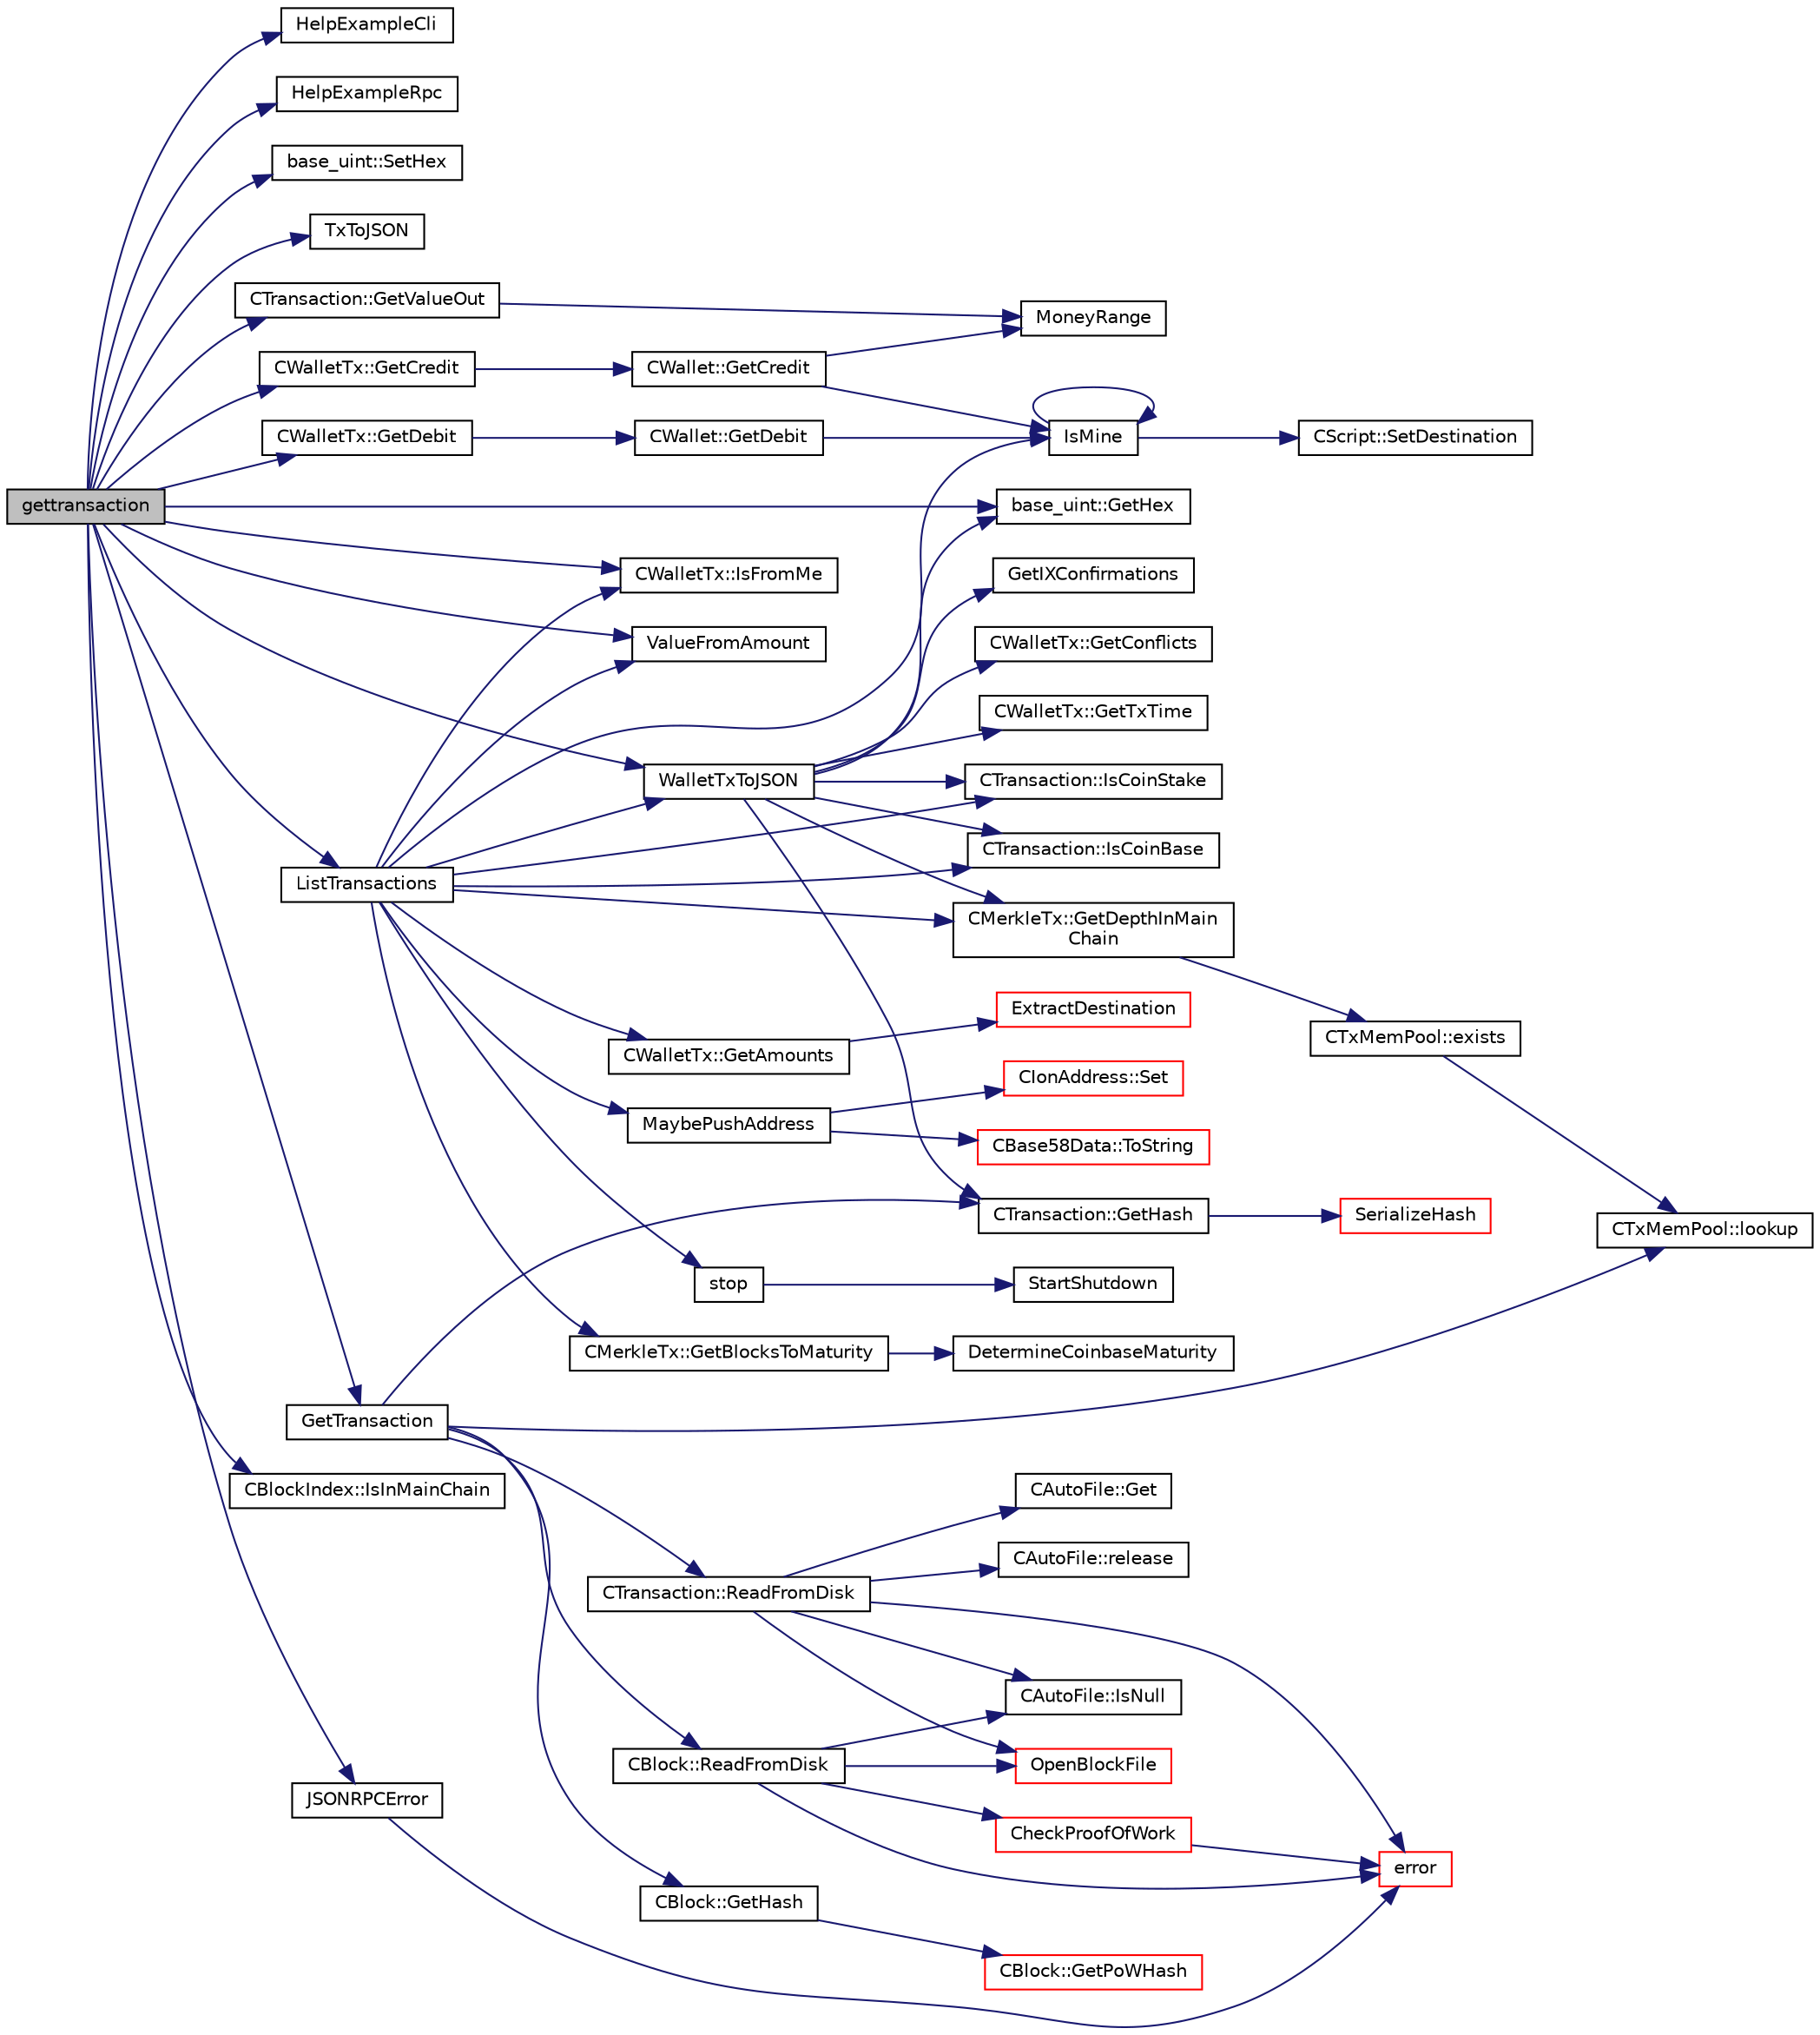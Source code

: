 digraph "gettransaction"
{
  edge [fontname="Helvetica",fontsize="10",labelfontname="Helvetica",labelfontsize="10"];
  node [fontname="Helvetica",fontsize="10",shape=record];
  rankdir="LR";
  Node742 [label="gettransaction",height=0.2,width=0.4,color="black", fillcolor="grey75", style="filled", fontcolor="black"];
  Node742 -> Node743 [color="midnightblue",fontsize="10",style="solid",fontname="Helvetica"];
  Node743 [label="HelpExampleCli",height=0.2,width=0.4,color="black", fillcolor="white", style="filled",URL="$d6/d76/rpcserver_8cpp.html#ac01ac6eab5467567ed0da106814e04ec"];
  Node742 -> Node744 [color="midnightblue",fontsize="10",style="solid",fontname="Helvetica"];
  Node744 [label="HelpExampleRpc",height=0.2,width=0.4,color="black", fillcolor="white", style="filled",URL="$d6/d76/rpcserver_8cpp.html#a06ea60e24e5a1053a14a11b1009bf9ef"];
  Node742 -> Node745 [color="midnightblue",fontsize="10",style="solid",fontname="Helvetica"];
  Node745 [label="base_uint::SetHex",height=0.2,width=0.4,color="black", fillcolor="white", style="filled",URL="$da/df7/classbase__uint.html#ade1a897fac931f28f54998c92c797228"];
  Node742 -> Node746 [color="midnightblue",fontsize="10",style="solid",fontname="Helvetica"];
  Node746 [label="TxToJSON",height=0.2,width=0.4,color="black", fillcolor="white", style="filled",URL="$df/d1d/rpcwallet_8cpp.html#aba644e892d0fe242879f44311747ec76"];
  Node742 -> Node747 [color="midnightblue",fontsize="10",style="solid",fontname="Helvetica"];
  Node747 [label="CWalletTx::GetCredit",height=0.2,width=0.4,color="black", fillcolor="white", style="filled",URL="$d6/d53/class_c_wallet_tx.html#a176e9ecbafbee27d604acbab9804885d"];
  Node747 -> Node748 [color="midnightblue",fontsize="10",style="solid",fontname="Helvetica"];
  Node748 [label="CWallet::GetCredit",height=0.2,width=0.4,color="black", fillcolor="white", style="filled",URL="$d2/de5/class_c_wallet.html#aa60b69c7d4ea6063ed83b13d7c6fe695"];
  Node748 -> Node749 [color="midnightblue",fontsize="10",style="solid",fontname="Helvetica"];
  Node749 [label="MoneyRange",height=0.2,width=0.4,color="black", fillcolor="white", style="filled",URL="$dd/d2f/amount_8h.html#a12db56a9a1c931941f0943ecbb278aae"];
  Node748 -> Node750 [color="midnightblue",fontsize="10",style="solid",fontname="Helvetica"];
  Node750 [label="IsMine",height=0.2,width=0.4,color="black", fillcolor="white", style="filled",URL="$dd/d0f/script_8cpp.html#adc59cf67d903c1ba1ef225561b85bfce"];
  Node750 -> Node751 [color="midnightblue",fontsize="10",style="solid",fontname="Helvetica"];
  Node751 [label="CScript::SetDestination",height=0.2,width=0.4,color="black", fillcolor="white", style="filled",URL="$d9/d4b/class_c_script.html#ad1b5a9077241aa06116040c4f1b7c31e"];
  Node750 -> Node750 [color="midnightblue",fontsize="10",style="solid",fontname="Helvetica"];
  Node742 -> Node752 [color="midnightblue",fontsize="10",style="solid",fontname="Helvetica"];
  Node752 [label="CWalletTx::GetDebit",height=0.2,width=0.4,color="black", fillcolor="white", style="filled",URL="$d6/d53/class_c_wallet_tx.html#a7757c17a323e5f6f75c92acb398d3568"];
  Node752 -> Node753 [color="midnightblue",fontsize="10",style="solid",fontname="Helvetica"];
  Node753 [label="CWallet::GetDebit",height=0.2,width=0.4,color="black", fillcolor="white", style="filled",URL="$d2/de5/class_c_wallet.html#a5ab4855aac6f4b335421944403e44d6d"];
  Node753 -> Node750 [color="midnightblue",fontsize="10",style="solid",fontname="Helvetica"];
  Node742 -> Node754 [color="midnightblue",fontsize="10",style="solid",fontname="Helvetica"];
  Node754 [label="CWalletTx::IsFromMe",height=0.2,width=0.4,color="black", fillcolor="white", style="filled",URL="$d6/d53/class_c_wallet_tx.html#a4b4fdec025af8171852c3eece1c2508f"];
  Node742 -> Node755 [color="midnightblue",fontsize="10",style="solid",fontname="Helvetica"];
  Node755 [label="CTransaction::GetValueOut",height=0.2,width=0.4,color="black", fillcolor="white", style="filled",URL="$df/d43/class_c_transaction.html#a9ce7d94c68adb37627d82669b83a7c59",tooltip="Amount of ions spent by this transaction. "];
  Node755 -> Node749 [color="midnightblue",fontsize="10",style="solid",fontname="Helvetica"];
  Node742 -> Node756 [color="midnightblue",fontsize="10",style="solid",fontname="Helvetica"];
  Node756 [label="ValueFromAmount",height=0.2,width=0.4,color="black", fillcolor="white", style="filled",URL="$d6/d76/rpcserver_8cpp.html#a577ce17add6d7e837a6e0653f8c048a1"];
  Node742 -> Node757 [color="midnightblue",fontsize="10",style="solid",fontname="Helvetica"];
  Node757 [label="WalletTxToJSON",height=0.2,width=0.4,color="black", fillcolor="white", style="filled",URL="$df/d1d/rpcwallet_8cpp.html#a28e51f3edfce43e075603e9e315f40c4"];
  Node757 -> Node758 [color="midnightblue",fontsize="10",style="solid",fontname="Helvetica"];
  Node758 [label="CMerkleTx::GetDepthInMain\lChain",height=0.2,width=0.4,color="black", fillcolor="white", style="filled",URL="$d1/dff/class_c_merkle_tx.html#a887a9f1a0b7fc64b43e42cec76b38ef9"];
  Node758 -> Node759 [color="midnightblue",fontsize="10",style="solid",fontname="Helvetica"];
  Node759 [label="CTxMemPool::exists",height=0.2,width=0.4,color="black", fillcolor="white", style="filled",URL="$db/d98/class_c_tx_mem_pool.html#a8b7a13b5289ab839d4460f41a7da9789"];
  Node759 -> Node760 [color="midnightblue",fontsize="10",style="solid",fontname="Helvetica"];
  Node760 [label="CTxMemPool::lookup",height=0.2,width=0.4,color="black", fillcolor="white", style="filled",URL="$db/d98/class_c_tx_mem_pool.html#ad6d9966cdeb4b6586f7186e709b4e77e"];
  Node757 -> Node761 [color="midnightblue",fontsize="10",style="solid",fontname="Helvetica"];
  Node761 [label="GetIXConfirmations",height=0.2,width=0.4,color="black", fillcolor="white", style="filled",URL="$df/d0a/main_8cpp.html#afb9aef5806c13c7a81fda9854f852155"];
  Node757 -> Node762 [color="midnightblue",fontsize="10",style="solid",fontname="Helvetica"];
  Node762 [label="CTransaction::GetHash",height=0.2,width=0.4,color="black", fillcolor="white", style="filled",URL="$df/d43/class_c_transaction.html#a0b46d80e82ca324e82c2ce3fc1492bfa"];
  Node762 -> Node763 [color="midnightblue",fontsize="10",style="solid",fontname="Helvetica"];
  Node763 [label="SerializeHash",height=0.2,width=0.4,color="red", fillcolor="white", style="filled",URL="$db/dfb/hash_8h.html#a6de694e43f17c62025c6883965b65e63"];
  Node757 -> Node765 [color="midnightblue",fontsize="10",style="solid",fontname="Helvetica"];
  Node765 [label="CTransaction::IsCoinBase",height=0.2,width=0.4,color="black", fillcolor="white", style="filled",URL="$df/d43/class_c_transaction.html#a96256e8ac1bf79ad9c057e48c41132dd"];
  Node757 -> Node766 [color="midnightblue",fontsize="10",style="solid",fontname="Helvetica"];
  Node766 [label="CTransaction::IsCoinStake",height=0.2,width=0.4,color="black", fillcolor="white", style="filled",URL="$df/d43/class_c_transaction.html#ace4278a41a296d40dcf5fb2b9cf007ec"];
  Node757 -> Node767 [color="midnightblue",fontsize="10",style="solid",fontname="Helvetica"];
  Node767 [label="base_uint::GetHex",height=0.2,width=0.4,color="black", fillcolor="white", style="filled",URL="$da/df7/classbase__uint.html#ae5e7b7481de91ebead20eebd5d685441"];
  Node757 -> Node768 [color="midnightblue",fontsize="10",style="solid",fontname="Helvetica"];
  Node768 [label="CWalletTx::GetConflicts",height=0.2,width=0.4,color="black", fillcolor="white", style="filled",URL="$d6/d53/class_c_wallet_tx.html#a127b064ab044a96158117ec8162188a7"];
  Node757 -> Node769 [color="midnightblue",fontsize="10",style="solid",fontname="Helvetica"];
  Node769 [label="CWalletTx::GetTxTime",height=0.2,width=0.4,color="black", fillcolor="white", style="filled",URL="$d6/d53/class_c_wallet_tx.html#ab94368cf0553687d8f1fec5d2aaa1457"];
  Node742 -> Node770 [color="midnightblue",fontsize="10",style="solid",fontname="Helvetica"];
  Node770 [label="ListTransactions",height=0.2,width=0.4,color="black", fillcolor="white", style="filled",URL="$df/d1d/rpcwallet_8cpp.html#a460d931e7f098979bea783409c971d53"];
  Node770 -> Node771 [color="midnightblue",fontsize="10",style="solid",fontname="Helvetica"];
  Node771 [label="CWalletTx::GetAmounts",height=0.2,width=0.4,color="black", fillcolor="white", style="filled",URL="$d6/d53/class_c_wallet_tx.html#a712d43025de0e667a5e06d3969dbea1f"];
  Node771 -> Node772 [color="midnightblue",fontsize="10",style="solid",fontname="Helvetica"];
  Node772 [label="ExtractDestination",height=0.2,width=0.4,color="red", fillcolor="white", style="filled",URL="$dd/d0f/script_8cpp.html#a951f7e601746ae076afdf3169ecca2fc"];
  Node770 -> Node754 [color="midnightblue",fontsize="10",style="solid",fontname="Helvetica"];
  Node770 -> Node766 [color="midnightblue",fontsize="10",style="solid",fontname="Helvetica"];
  Node770 -> Node750 [color="midnightblue",fontsize="10",style="solid",fontname="Helvetica"];
  Node770 -> Node782 [color="midnightblue",fontsize="10",style="solid",fontname="Helvetica"];
  Node782 [label="MaybePushAddress",height=0.2,width=0.4,color="black", fillcolor="white", style="filled",URL="$df/d1d/rpcwallet_8cpp.html#a258c7a3dbf3fbf80ce4ab8c51d6842db"];
  Node782 -> Node783 [color="midnightblue",fontsize="10",style="solid",fontname="Helvetica"];
  Node783 [label="CIonAddress::Set",height=0.2,width=0.4,color="red", fillcolor="white", style="filled",URL="$d1/de4/class_c_ion_address.html#a8379ddfd55055c0a9b57e7ee702eed0e"];
  Node782 -> Node789 [color="midnightblue",fontsize="10",style="solid",fontname="Helvetica"];
  Node789 [label="CBase58Data::ToString",height=0.2,width=0.4,color="red", fillcolor="white", style="filled",URL="$d2/d08/class_c_base58_data.html#a7dc91af403ca02694b3247b15604e220"];
  Node770 -> Node756 [color="midnightblue",fontsize="10",style="solid",fontname="Helvetica"];
  Node770 -> Node757 [color="midnightblue",fontsize="10",style="solid",fontname="Helvetica"];
  Node770 -> Node758 [color="midnightblue",fontsize="10",style="solid",fontname="Helvetica"];
  Node770 -> Node793 [color="midnightblue",fontsize="10",style="solid",fontname="Helvetica"];
  Node793 [label="stop",height=0.2,width=0.4,color="black", fillcolor="white", style="filled",URL="$d6/d76/rpcserver_8cpp.html#a7ed4eb27f00f40cee8c15108916e8d71"];
  Node793 -> Node794 [color="midnightblue",fontsize="10",style="solid",fontname="Helvetica"];
  Node794 [label="StartShutdown",height=0.2,width=0.4,color="black", fillcolor="white", style="filled",URL="$d0/dc9/init_8cpp.html#ac7140c7327b1e6a8d46470b1cd0e8e1b"];
  Node770 -> Node765 [color="midnightblue",fontsize="10",style="solid",fontname="Helvetica"];
  Node770 -> Node795 [color="midnightblue",fontsize="10",style="solid",fontname="Helvetica"];
  Node795 [label="CMerkleTx::GetBlocksToMaturity",height=0.2,width=0.4,color="black", fillcolor="white", style="filled",URL="$d1/dff/class_c_merkle_tx.html#a69ebd437f7b44169659c3527fe73b6ab"];
  Node795 -> Node796 [color="midnightblue",fontsize="10",style="solid",fontname="Helvetica"];
  Node796 [label="DetermineCoinbaseMaturity",height=0.2,width=0.4,color="black", fillcolor="white", style="filled",URL="$d1/d08/proofs_8cpp.html#a97478c8207cae73889a6b1fbbc3c67e3",tooltip="Determine Coinbase Maturity (generally not a good idea - done so to increase speed) ..."];
  Node742 -> Node797 [color="midnightblue",fontsize="10",style="solid",fontname="Helvetica"];
  Node797 [label="GetTransaction",height=0.2,width=0.4,color="black", fillcolor="white", style="filled",URL="$df/d0a/main_8cpp.html#a7d2a4633e4e0e8e4cb9c881d45a496b5"];
  Node797 -> Node760 [color="midnightblue",fontsize="10",style="solid",fontname="Helvetica"];
  Node797 -> Node798 [color="midnightblue",fontsize="10",style="solid",fontname="Helvetica"];
  Node798 [label="CTransaction::ReadFromDisk",height=0.2,width=0.4,color="black", fillcolor="white", style="filled",URL="$df/d43/class_c_transaction.html#ad9d526afecbd816c385343f60c5352fd"];
  Node798 -> Node799 [color="midnightblue",fontsize="10",style="solid",fontname="Helvetica"];
  Node799 [label="OpenBlockFile",height=0.2,width=0.4,color="red", fillcolor="white", style="filled",URL="$d4/dbf/main_8h.html#acaa494f20aefb99c5f5f9022a97d0040"];
  Node798 -> Node805 [color="midnightblue",fontsize="10",style="solid",fontname="Helvetica"];
  Node805 [label="CAutoFile::IsNull",height=0.2,width=0.4,color="black", fillcolor="white", style="filled",URL="$df/dc9/class_c_auto_file.html#a7fd47268b6d85a89acafdb73559f8e78",tooltip="Return true if the wrapped FILE* is NULL, false otherwise. "];
  Node798 -> Node806 [color="midnightblue",fontsize="10",style="solid",fontname="Helvetica"];
  Node806 [label="error",height=0.2,width=0.4,color="red", fillcolor="white", style="filled",URL="$d8/d3c/util_8h.html#af8985880cf4ef26df0a5aa2ffcb76662"];
  Node798 -> Node811 [color="midnightblue",fontsize="10",style="solid",fontname="Helvetica"];
  Node811 [label="CAutoFile::Get",height=0.2,width=0.4,color="black", fillcolor="white", style="filled",URL="$df/dc9/class_c_auto_file.html#a2c1ad2d25562fea82a54bdef2793a0dd",tooltip="Get wrapped FILE* without transfer of ownership. "];
  Node798 -> Node812 [color="midnightblue",fontsize="10",style="solid",fontname="Helvetica"];
  Node812 [label="CAutoFile::release",height=0.2,width=0.4,color="black", fillcolor="white", style="filled",URL="$df/dc9/class_c_auto_file.html#a25b51d94dc85c4140da0b15494ac9f8a",tooltip="Get wrapped FILE* with transfer of ownership. "];
  Node797 -> Node813 [color="midnightblue",fontsize="10",style="solid",fontname="Helvetica"];
  Node813 [label="CBlock::ReadFromDisk",height=0.2,width=0.4,color="black", fillcolor="white", style="filled",URL="$d3/d51/class_c_block.html#a77a1b1e9902e1e557d762f5a5f325cd8"];
  Node813 -> Node799 [color="midnightblue",fontsize="10",style="solid",fontname="Helvetica"];
  Node813 -> Node805 [color="midnightblue",fontsize="10",style="solid",fontname="Helvetica"];
  Node813 -> Node806 [color="midnightblue",fontsize="10",style="solid",fontname="Helvetica"];
  Node813 -> Node814 [color="midnightblue",fontsize="10",style="solid",fontname="Helvetica"];
  Node814 [label="CheckProofOfWork",height=0.2,width=0.4,color="red", fillcolor="white", style="filled",URL="$d1/d08/proofs_8cpp.html#a20a76dbc6ac5b8a6e0aaef85522b1069",tooltip="Check whether a block hash satisfies the proof-of-work requirement specified by nBits. "];
  Node814 -> Node806 [color="midnightblue",fontsize="10",style="solid",fontname="Helvetica"];
  Node797 -> Node816 [color="midnightblue",fontsize="10",style="solid",fontname="Helvetica"];
  Node816 [label="CBlock::GetHash",height=0.2,width=0.4,color="black", fillcolor="white", style="filled",URL="$d3/d51/class_c_block.html#a681acf1fa72ec2ed6c83ea5afc14e0f3"];
  Node816 -> Node817 [color="midnightblue",fontsize="10",style="solid",fontname="Helvetica"];
  Node817 [label="CBlock::GetPoWHash",height=0.2,width=0.4,color="red", fillcolor="white", style="filled",URL="$d3/d51/class_c_block.html#af203beb528a62ec30b0453cf5d860044"];
  Node797 -> Node762 [color="midnightblue",fontsize="10",style="solid",fontname="Helvetica"];
  Node742 -> Node767 [color="midnightblue",fontsize="10",style="solid",fontname="Helvetica"];
  Node742 -> Node818 [color="midnightblue",fontsize="10",style="solid",fontname="Helvetica"];
  Node818 [label="CBlockIndex::IsInMainChain",height=0.2,width=0.4,color="black", fillcolor="white", style="filled",URL="$d3/dbd/class_c_block_index.html#af4f055accf83016b226fd969e4de8fd7"];
  Node742 -> Node819 [color="midnightblue",fontsize="10",style="solid",fontname="Helvetica"];
  Node819 [label="JSONRPCError",height=0.2,width=0.4,color="black", fillcolor="white", style="filled",URL="$d2/d30/rpcprotocol_8cpp.html#a17b1bb111ab339efc951929834766039"];
  Node819 -> Node806 [color="midnightblue",fontsize="10",style="solid",fontname="Helvetica"];
}
